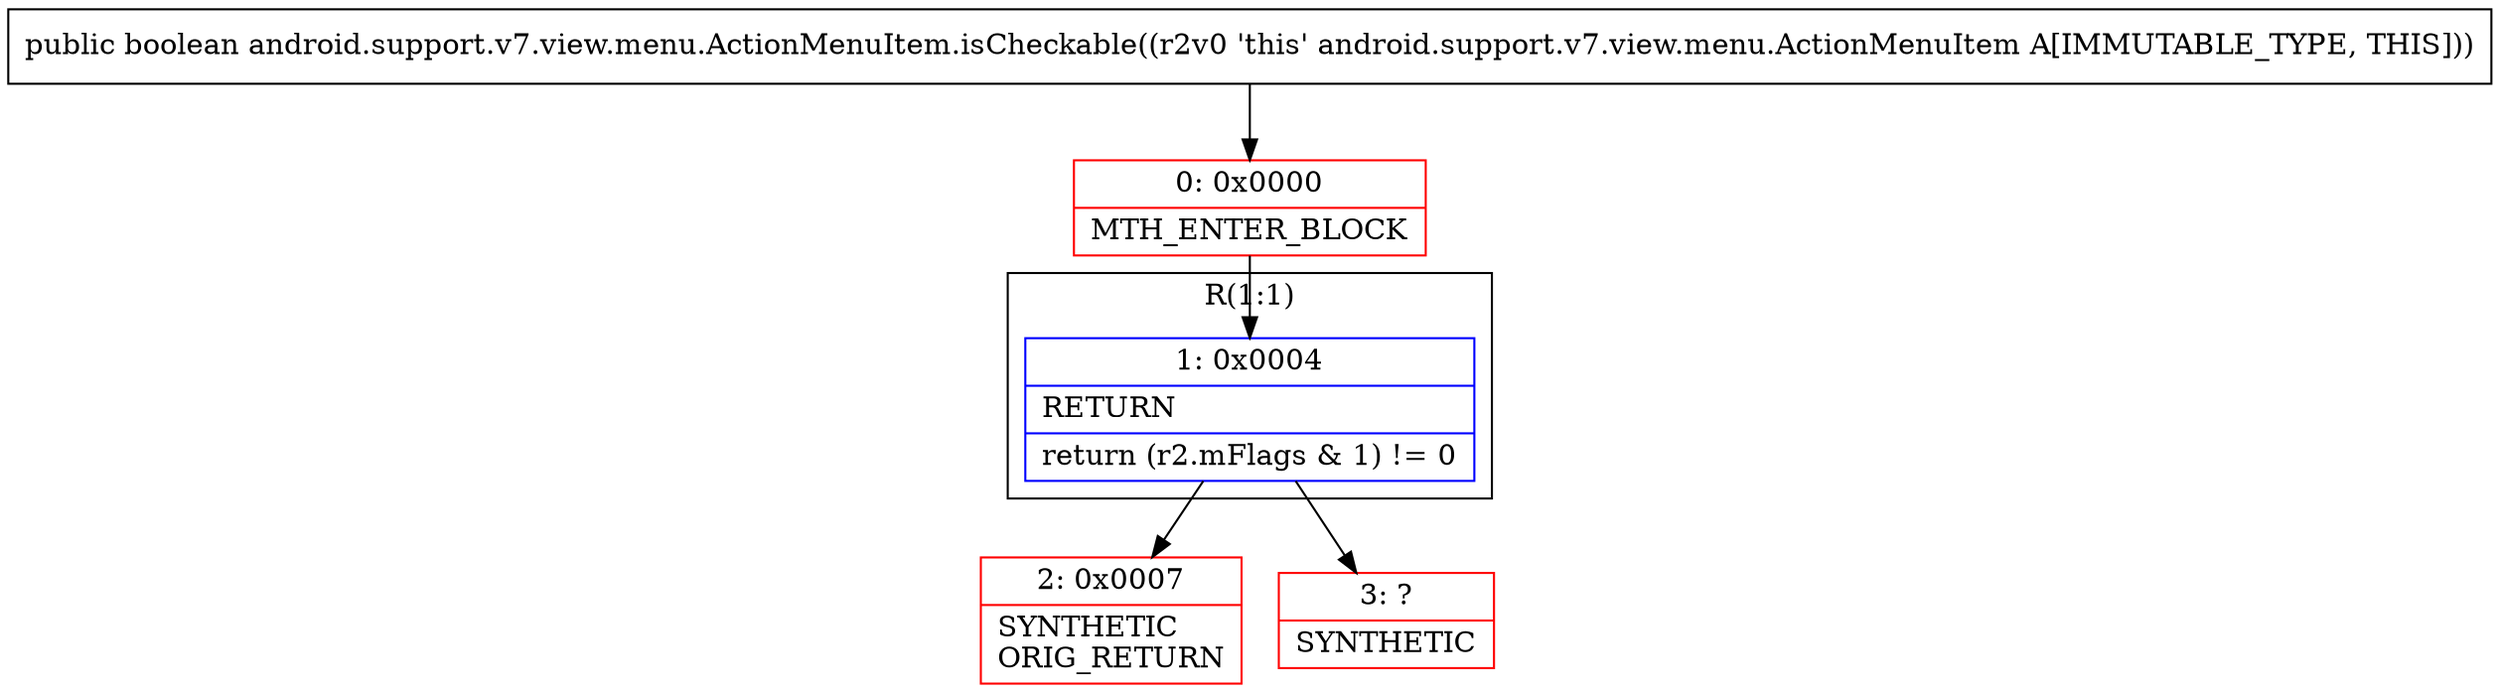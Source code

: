 digraph "CFG forandroid.support.v7.view.menu.ActionMenuItem.isCheckable()Z" {
subgraph cluster_Region_1318239377 {
label = "R(1:1)";
node [shape=record,color=blue];
Node_1 [shape=record,label="{1\:\ 0x0004|RETURN\l|return (r2.mFlags & 1) != 0\l}"];
}
Node_0 [shape=record,color=red,label="{0\:\ 0x0000|MTH_ENTER_BLOCK\l}"];
Node_2 [shape=record,color=red,label="{2\:\ 0x0007|SYNTHETIC\lORIG_RETURN\l}"];
Node_3 [shape=record,color=red,label="{3\:\ ?|SYNTHETIC\l}"];
MethodNode[shape=record,label="{public boolean android.support.v7.view.menu.ActionMenuItem.isCheckable((r2v0 'this' android.support.v7.view.menu.ActionMenuItem A[IMMUTABLE_TYPE, THIS])) }"];
MethodNode -> Node_0;
Node_1 -> Node_2;
Node_1 -> Node_3;
Node_0 -> Node_1;
}

